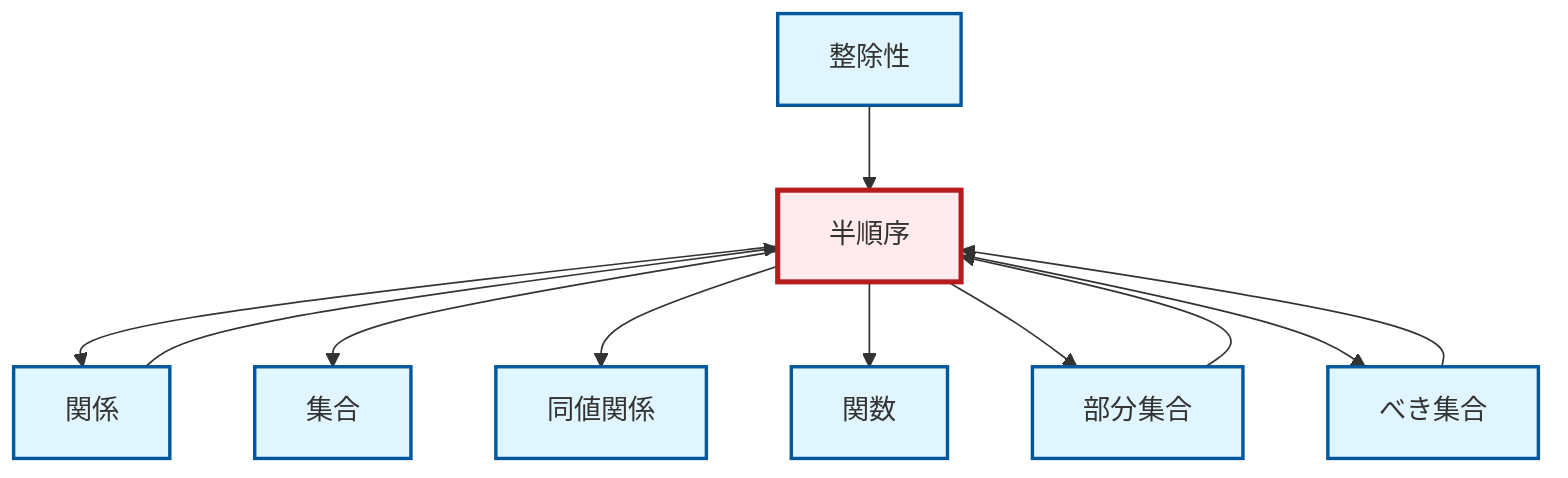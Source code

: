 graph TD
    classDef definition fill:#e1f5fe,stroke:#01579b,stroke-width:2px
    classDef theorem fill:#f3e5f5,stroke:#4a148c,stroke-width:2px
    classDef axiom fill:#fff3e0,stroke:#e65100,stroke-width:2px
    classDef example fill:#e8f5e9,stroke:#1b5e20,stroke-width:2px
    classDef current fill:#ffebee,stroke:#b71c1c,stroke-width:3px
    def-set["集合"]:::definition
    def-divisibility["整除性"]:::definition
    def-equivalence-relation["同値関係"]:::definition
    def-subset["部分集合"]:::definition
    def-power-set["べき集合"]:::definition
    def-function["関数"]:::definition
    def-partial-order["半順序"]:::definition
    def-relation["関係"]:::definition
    def-relation --> def-partial-order
    def-subset --> def-partial-order
    def-partial-order --> def-relation
    def-partial-order --> def-set
    def-partial-order --> def-equivalence-relation
    def-divisibility --> def-partial-order
    def-partial-order --> def-function
    def-partial-order --> def-subset
    def-power-set --> def-partial-order
    def-partial-order --> def-power-set
    class def-partial-order current